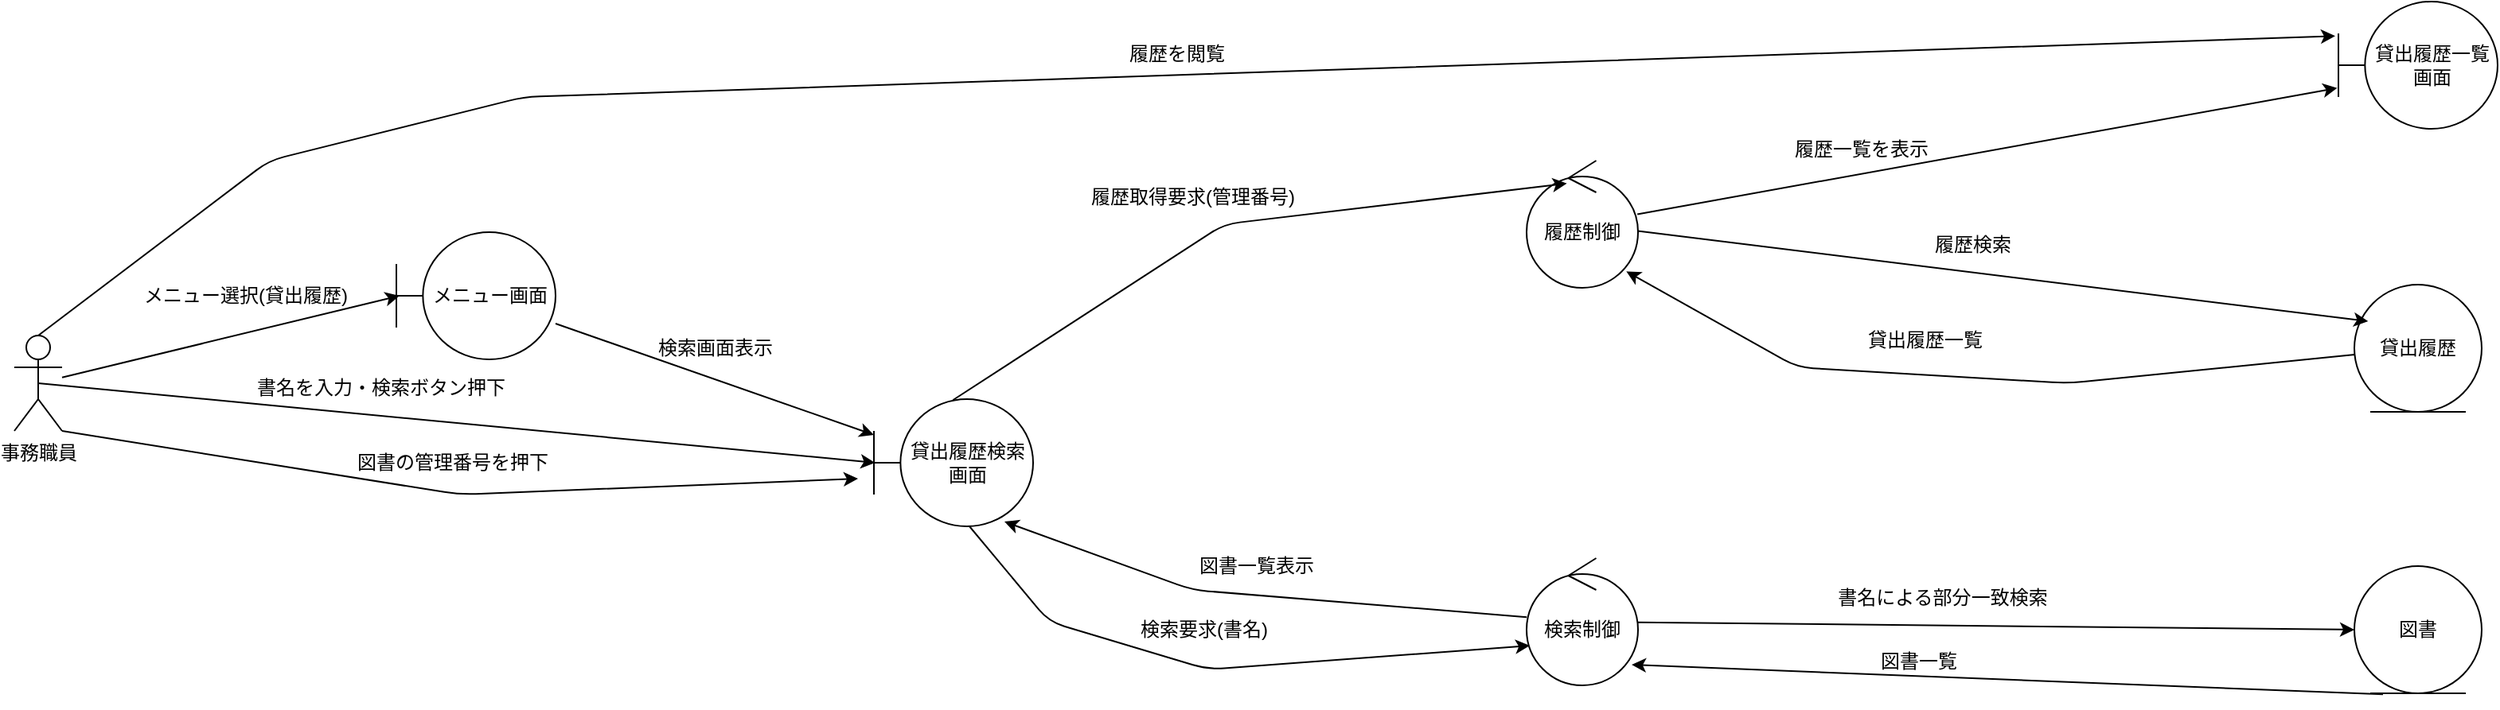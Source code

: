 <mxfile>
    <diagram id="kkl6gXYOv19UwVWUTsU9" name="ページ1">
        <mxGraphModel dx="816" dy="342" grid="1" gridSize="10" guides="1" tooltips="1" connect="1" arrows="1" fold="1" page="1" pageScale="1" pageWidth="827" pageHeight="1169" math="0" shadow="0">
            <root>
                <mxCell id="0"/>
                <mxCell id="1" parent="0"/>
                <mxCell id="2" value="事務職員" style="shape=umlActor;verticalLabelPosition=bottom;verticalAlign=top;html=1;" parent="1" vertex="1">
                    <mxGeometry x="30" y="230" width="30" height="60" as="geometry"/>
                </mxCell>
                <mxCell id="8" value="" style="edgeStyle=none;html=1;" parent="1" source="4" target="7" edge="1">
                    <mxGeometry relative="1" as="geometry"/>
                </mxCell>
                <mxCell id="4" value="メニュー画面" style="shape=umlBoundary;whiteSpace=wrap;html=1;" parent="1" vertex="1">
                    <mxGeometry x="270" y="165" width="100" height="80" as="geometry"/>
                </mxCell>
                <mxCell id="5" style="edgeStyle=none;html=1;entryX=0.02;entryY=0.5;entryDx=0;entryDy=0;entryPerimeter=0;" parent="1" source="2" target="4" edge="1">
                    <mxGeometry relative="1" as="geometry"/>
                </mxCell>
                <mxCell id="6" value="メニュー選択(貸出履歴)" style="text;html=1;align=center;verticalAlign=middle;resizable=0;points=[];autosize=1;strokeColor=none;fillColor=none;" parent="1" vertex="1">
                    <mxGeometry x="100" y="190" width="150" height="30" as="geometry"/>
                </mxCell>
                <mxCell id="7" value="貸出履歴検索画面" style="shape=umlBoundary;whiteSpace=wrap;html=1;" parent="1" vertex="1">
                    <mxGeometry x="570" y="270" width="100" height="80" as="geometry"/>
                </mxCell>
                <mxCell id="9" style="edgeStyle=none;html=1;exitX=0.5;exitY=0.5;exitDx=0;exitDy=0;exitPerimeter=0;entryX=0.007;entryY=0.5;entryDx=0;entryDy=0;entryPerimeter=0;" parent="1" source="2" target="7" edge="1">
                    <mxGeometry relative="1" as="geometry"/>
                </mxCell>
                <mxCell id="10" value="書名を入力・検索ボタン押下" style="text;html=1;align=center;verticalAlign=middle;resizable=0;points=[];autosize=1;strokeColor=none;fillColor=none;" parent="1" vertex="1">
                    <mxGeometry x="170" y="248" width="180" height="30" as="geometry"/>
                </mxCell>
                <mxCell id="12" style="edgeStyle=none;html=1;exitX=1;exitY=1;exitDx=0;exitDy=0;exitPerimeter=0;entryX=-0.1;entryY=0.625;entryDx=0;entryDy=0;entryPerimeter=0;" parent="1" source="2" target="7" edge="1">
                    <mxGeometry relative="1" as="geometry">
                        <Array as="points">
                            <mxPoint x="310" y="330"/>
                        </Array>
                    </mxGeometry>
                </mxCell>
                <mxCell id="13" value="図書の管理番号を押下" style="text;html=1;align=center;verticalAlign=middle;resizable=0;points=[];autosize=1;strokeColor=none;fillColor=none;" parent="1" vertex="1">
                    <mxGeometry x="235" y="295" width="140" height="30" as="geometry"/>
                </mxCell>
                <mxCell id="14" value="履歴制御" style="ellipse;shape=umlControl;whiteSpace=wrap;html=1;" parent="1" vertex="1">
                    <mxGeometry x="980" y="120" width="70" height="80" as="geometry"/>
                </mxCell>
                <mxCell id="15" style="edgeStyle=none;html=1;entryX=0.362;entryY=0.179;entryDx=0;entryDy=0;entryPerimeter=0;exitX=0.496;exitY=0.008;exitDx=0;exitDy=0;exitPerimeter=0;" parent="1" source="7" target="14" edge="1">
                    <mxGeometry relative="1" as="geometry">
                        <Array as="points">
                            <mxPoint x="790" y="160"/>
                        </Array>
                    </mxGeometry>
                </mxCell>
                <mxCell id="16" value="履歴取得要求(管理番号)" style="text;html=1;align=center;verticalAlign=middle;resizable=0;points=[];autosize=1;strokeColor=none;fillColor=none;" parent="1" vertex="1">
                    <mxGeometry x="695" y="128" width="150" height="30" as="geometry"/>
                </mxCell>
                <mxCell id="21" value="貸出履歴一覧画面" style="shape=umlBoundary;whiteSpace=wrap;html=1;" parent="1" vertex="1">
                    <mxGeometry x="1490" y="20" width="100" height="80" as="geometry"/>
                </mxCell>
                <mxCell id="22" style="edgeStyle=none;html=1;entryX=-0.007;entryY=0.679;entryDx=0;entryDy=0;entryPerimeter=0;" parent="1" source="14" target="21" edge="1">
                    <mxGeometry relative="1" as="geometry">
                        <mxPoint x="1480" y="80" as="targetPoint"/>
                    </mxGeometry>
                </mxCell>
                <mxCell id="23" value="履歴一覧を表示" style="text;html=1;align=center;verticalAlign=middle;resizable=0;points=[];autosize=1;strokeColor=none;fillColor=none;" parent="1" vertex="1">
                    <mxGeometry x="1135" y="98" width="110" height="30" as="geometry"/>
                </mxCell>
                <mxCell id="24" style="edgeStyle=none;html=1;exitX=0.5;exitY=0;exitDx=0;exitDy=0;exitPerimeter=0;entryX=-0.02;entryY=0.271;entryDx=0;entryDy=0;entryPerimeter=0;" parent="1" source="2" target="21" edge="1">
                    <mxGeometry relative="1" as="geometry">
                        <Array as="points">
                            <mxPoint x="190" y="120"/>
                            <mxPoint x="350" y="80"/>
                        </Array>
                    </mxGeometry>
                </mxCell>
                <mxCell id="25" value="貸出履歴" style="ellipse;shape=umlEntity;whiteSpace=wrap;html=1;" parent="1" vertex="1">
                    <mxGeometry x="1500" y="198" width="80" height="80" as="geometry"/>
                </mxCell>
                <mxCell id="26" style="edgeStyle=none;html=1;entryX=0.108;entryY=0.288;entryDx=0;entryDy=0;entryPerimeter=0;" parent="1" source="14" target="25" edge="1">
                    <mxGeometry relative="1" as="geometry"/>
                </mxCell>
                <mxCell id="27" value="履歴検索" style="text;html=1;align=center;verticalAlign=middle;resizable=0;points=[];autosize=1;strokeColor=none;fillColor=none;" parent="1" vertex="1">
                    <mxGeometry x="1225" y="158" width="70" height="30" as="geometry"/>
                </mxCell>
                <mxCell id="28" style="edgeStyle=none;html=1;entryX=0.895;entryY=0.871;entryDx=0;entryDy=0;entryPerimeter=0;" parent="1" source="25" target="14" edge="1">
                    <mxGeometry relative="1" as="geometry">
                        <Array as="points">
                            <mxPoint x="1320" y="260"/>
                            <mxPoint x="1150" y="250"/>
                        </Array>
                    </mxGeometry>
                </mxCell>
                <mxCell id="30" value="貸出履歴一覧" style="text;html=1;align=center;verticalAlign=middle;resizable=0;points=[];autosize=1;strokeColor=none;fillColor=none;" parent="1" vertex="1">
                    <mxGeometry x="1180" y="218" width="100" height="30" as="geometry"/>
                </mxCell>
                <mxCell id="42" style="edgeStyle=none;html=1;entryX=0;entryY=0.5;entryDx=0;entryDy=0;" parent="1" source="31" target="41" edge="1">
                    <mxGeometry relative="1" as="geometry"/>
                </mxCell>
                <mxCell id="31" value="検索制御" style="ellipse;shape=umlControl;whiteSpace=wrap;html=1;" parent="1" vertex="1">
                    <mxGeometry x="980" y="370" width="70" height="80" as="geometry"/>
                </mxCell>
                <mxCell id="32" style="edgeStyle=none;html=1;entryX=0.029;entryY=0.688;entryDx=0;entryDy=0;entryPerimeter=0;exitX=0.6;exitY=1;exitDx=0;exitDy=0;exitPerimeter=0;" parent="1" source="7" target="31" edge="1">
                    <mxGeometry relative="1" as="geometry">
                        <Array as="points">
                            <mxPoint x="680" y="410"/>
                            <mxPoint x="780" y="440"/>
                        </Array>
                    </mxGeometry>
                </mxCell>
                <mxCell id="33" value="検索要求(書名)" style="text;html=1;align=center;verticalAlign=middle;resizable=0;points=[];autosize=1;strokeColor=none;fillColor=none;" parent="1" vertex="1">
                    <mxGeometry x="727" y="400" width="100" height="30" as="geometry"/>
                </mxCell>
                <mxCell id="34" style="edgeStyle=none;html=1;entryX=0.82;entryY=0.963;entryDx=0;entryDy=0;entryPerimeter=0;" parent="1" source="31" target="7" edge="1">
                    <mxGeometry relative="1" as="geometry">
                        <Array as="points">
                            <mxPoint x="770" y="390"/>
                        </Array>
                    </mxGeometry>
                </mxCell>
                <mxCell id="35" value="図書一覧表示" style="text;html=1;align=center;verticalAlign=middle;resizable=0;points=[];autosize=1;strokeColor=none;fillColor=none;" parent="1" vertex="1">
                    <mxGeometry x="760" y="360" width="100" height="30" as="geometry"/>
                </mxCell>
                <mxCell id="41" value="図書" style="ellipse;shape=umlEntity;whiteSpace=wrap;html=1;" parent="1" vertex="1">
                    <mxGeometry x="1500" y="375" width="80" height="80" as="geometry"/>
                </mxCell>
                <mxCell id="43" value="書名による部分一致検索" style="text;html=1;align=center;verticalAlign=middle;resizable=0;points=[];autosize=1;strokeColor=none;fillColor=none;" parent="1" vertex="1">
                    <mxGeometry x="1161" y="380" width="160" height="30" as="geometry"/>
                </mxCell>
                <mxCell id="44" style="edgeStyle=none;html=1;entryX=0.943;entryY=0.838;entryDx=0;entryDy=0;entryPerimeter=0;exitX=0.225;exitY=1.008;exitDx=0;exitDy=0;exitPerimeter=0;" parent="1" source="41" target="31" edge="1">
                    <mxGeometry relative="1" as="geometry"/>
                </mxCell>
                <mxCell id="45" value="図書一覧" style="text;html=1;align=center;verticalAlign=middle;resizable=0;points=[];autosize=1;strokeColor=none;fillColor=none;" parent="1" vertex="1">
                    <mxGeometry x="1191" y="420" width="70" height="30" as="geometry"/>
                </mxCell>
                <mxCell id="46" value="履歴を閲覧" style="text;html=1;align=center;verticalAlign=middle;resizable=0;points=[];autosize=1;strokeColor=none;fillColor=none;" parent="1" vertex="1">
                    <mxGeometry x="720" y="38" width="80" height="30" as="geometry"/>
                </mxCell>
                <mxCell id="47" value="検索画面表示" style="text;html=1;align=center;verticalAlign=middle;resizable=0;points=[];autosize=1;strokeColor=none;fillColor=none;" parent="1" vertex="1">
                    <mxGeometry x="420" y="223" width="100" height="30" as="geometry"/>
                </mxCell>
            </root>
        </mxGraphModel>
    </diagram>
</mxfile>